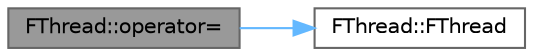digraph "FThread::operator="
{
 // INTERACTIVE_SVG=YES
 // LATEX_PDF_SIZE
  bgcolor="transparent";
  edge [fontname=Helvetica,fontsize=10,labelfontname=Helvetica,labelfontsize=10];
  node [fontname=Helvetica,fontsize=10,shape=box,height=0.2,width=0.4];
  rankdir="LR";
  Node1 [id="Node000001",label="FThread::operator=",height=0.2,width=0.4,color="gray40", fillcolor="grey60", style="filled", fontcolor="black",tooltip=" "];
  Node1 -> Node2 [id="edge1_Node000001_Node000002",color="steelblue1",style="solid",tooltip=" "];
  Node2 [id="Node000002",label="FThread::FThread",height=0.2,width=0.4,color="grey40", fillcolor="white", style="filled",URL="$d4/d3b/classFThread.html#ad31d15c12ce774e6594b209a962e5240",tooltip="Creates new \"empty\" thread object that doesn't represent a system thread."];
}
